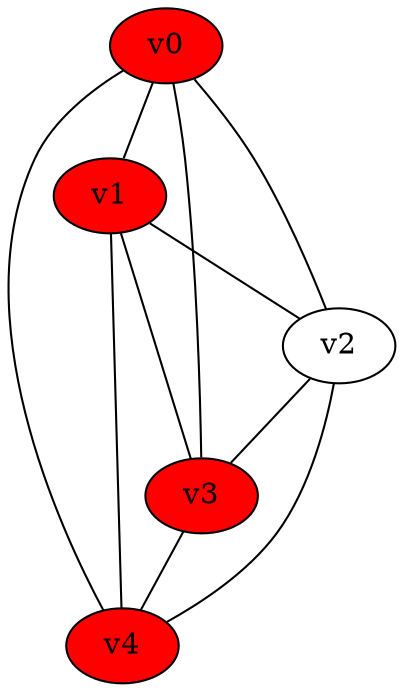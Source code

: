 graph G {
v4 [style=filled, fillcolor=red];
v0 [style=filled, fillcolor=red];
v1 [style=filled, fillcolor=red];
v3 [style=filled, fillcolor=red];
	v0 -- v1
	v0 -- v2
	v0 -- v3
	v0 -- v4
	v1 -- v2
	v1 -- v3
	v1 -- v4
	v2 -- v3
	v2 -- v4
	v3 -- v4
}